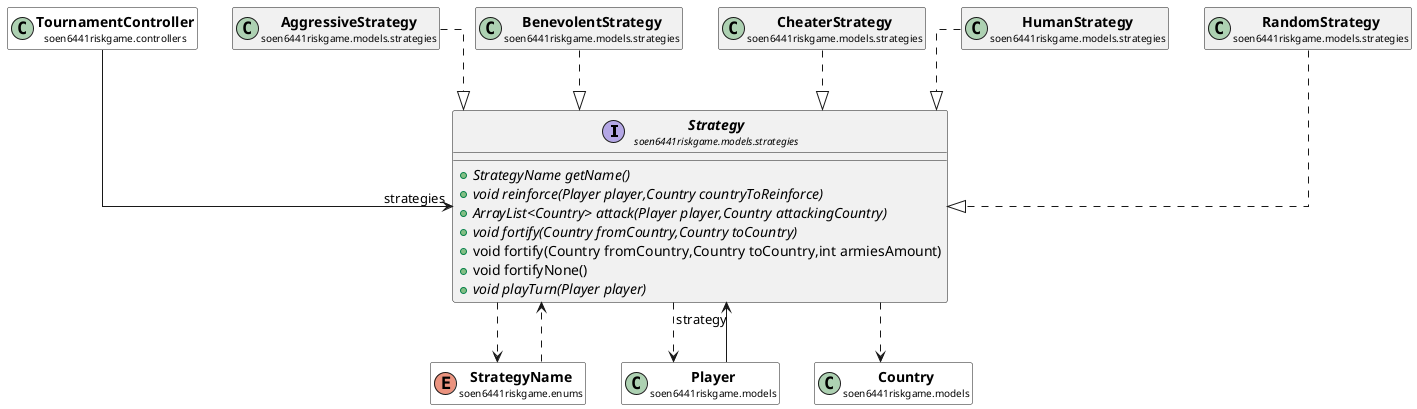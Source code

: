 @startuml

skinparam svgLinkTarget _parent
skinparam linetype ortho
set namespaceSeparator none
interface "<b><size:14>Strategy</b>\n<size:10>soen6441riskgame.models.strategies" as soen6441riskgame.models.strategies.Strategy  [[../../../soen6441riskgame/models/strategies/Strategy.html{soen6441riskgame.models.strategies.Strategy}]] {
{abstract} +StrategyName getName()
{abstract} +void reinforce(Player player,Country countryToReinforce)
{abstract} +ArrayList<Country> attack(Player player,Country attackingCountry)
{abstract} +void fortify(Country fromCountry,Country toCountry)
+void fortify(Country fromCountry,Country toCountry,int armiesAmount)
+void fortifyNone()
{abstract} +void playTurn(Player player)
}


class "<b><size:14>TournamentController</b>\n<size:10>soen6441riskgame.controllers" as soen6441riskgame.controllers.TournamentController  [[../../../soen6441riskgame/controllers/TournamentController.html{soen6441riskgame.controllers.TournamentController}]] #white {
}

hide soen6441riskgame.controllers.TournamentController fields
hide soen6441riskgame.controllers.TournamentController methods

soen6441riskgame.controllers.TournamentController -->  "strategies" soen6441riskgame.models.strategies.Strategy

enum "<b><size:14>StrategyName</b>\n<size:10>soen6441riskgame.enums" as soen6441riskgame.enums.StrategyName  [[../../../soen6441riskgame/enums/StrategyName.html{soen6441riskgame.enums.StrategyName}]] #white {
}

hide soen6441riskgame.enums.StrategyName fields
hide soen6441riskgame.enums.StrategyName methods

soen6441riskgame.enums.StrategyName ..> soen6441riskgame.models.strategies.Strategy

class "<b><size:14>Player</b>\n<size:10>soen6441riskgame.models" as soen6441riskgame.models.Player  [[../../../soen6441riskgame/models/Player.html{soen6441riskgame.models.Player}]] #white {
}

hide soen6441riskgame.models.Player fields
hide soen6441riskgame.models.Player methods

soen6441riskgame.models.Player -->  "strategy" soen6441riskgame.models.strategies.Strategy

class "<b><size:14>AggressiveStrategy</b>\n<size:10>soen6441riskgame.models.strategies" as soen6441riskgame.models.strategies.AggressiveStrategy  [[../../../soen6441riskgame/models/strategies/AggressiveStrategy.html{soen6441riskgame.models.strategies.AggressiveStrategy}]] {
}

hide soen6441riskgame.models.strategies.AggressiveStrategy fields
hide soen6441riskgame.models.strategies.AggressiveStrategy methods

soen6441riskgame.models.strategies.AggressiveStrategy ..|> soen6441riskgame.models.strategies.Strategy

class "<b><size:14>BenevolentStrategy</b>\n<size:10>soen6441riskgame.models.strategies" as soen6441riskgame.models.strategies.BenevolentStrategy  [[../../../soen6441riskgame/models/strategies/BenevolentStrategy.html{soen6441riskgame.models.strategies.BenevolentStrategy}]] {
}

hide soen6441riskgame.models.strategies.BenevolentStrategy fields
hide soen6441riskgame.models.strategies.BenevolentStrategy methods

soen6441riskgame.models.strategies.BenevolentStrategy ..|> soen6441riskgame.models.strategies.Strategy

class "<b><size:14>CheaterStrategy</b>\n<size:10>soen6441riskgame.models.strategies" as soen6441riskgame.models.strategies.CheaterStrategy  [[../../../soen6441riskgame/models/strategies/CheaterStrategy.html{soen6441riskgame.models.strategies.CheaterStrategy}]] {
}

hide soen6441riskgame.models.strategies.CheaterStrategy fields
hide soen6441riskgame.models.strategies.CheaterStrategy methods

soen6441riskgame.models.strategies.CheaterStrategy ..|> soen6441riskgame.models.strategies.Strategy

class "<b><size:14>HumanStrategy</b>\n<size:10>soen6441riskgame.models.strategies" as soen6441riskgame.models.strategies.HumanStrategy  [[../../../soen6441riskgame/models/strategies/HumanStrategy.html{soen6441riskgame.models.strategies.HumanStrategy}]] {
}

hide soen6441riskgame.models.strategies.HumanStrategy fields
hide soen6441riskgame.models.strategies.HumanStrategy methods

soen6441riskgame.models.strategies.HumanStrategy ..|> soen6441riskgame.models.strategies.Strategy

class "<b><size:14>RandomStrategy</b>\n<size:10>soen6441riskgame.models.strategies" as soen6441riskgame.models.strategies.RandomStrategy  [[../../../soen6441riskgame/models/strategies/RandomStrategy.html{soen6441riskgame.models.strategies.RandomStrategy}]] {
}

hide soen6441riskgame.models.strategies.RandomStrategy fields
hide soen6441riskgame.models.strategies.RandomStrategy methods

soen6441riskgame.models.strategies.RandomStrategy ..|> soen6441riskgame.models.strategies.Strategy

soen6441riskgame.models.strategies.Strategy ..> soen6441riskgame.enums.StrategyName

soen6441riskgame.models.strategies.Strategy ..> soen6441riskgame.models.Player

class "<b><size:14>Country</b>\n<size:10>soen6441riskgame.models" as soen6441riskgame.models.Country  [[../../../soen6441riskgame/models/Country.html{soen6441riskgame.models.Country}]] #white {
}

hide soen6441riskgame.models.Country fields
hide soen6441riskgame.models.Country methods

soen6441riskgame.models.strategies.Strategy ..> soen6441riskgame.models.Country



@enduml
